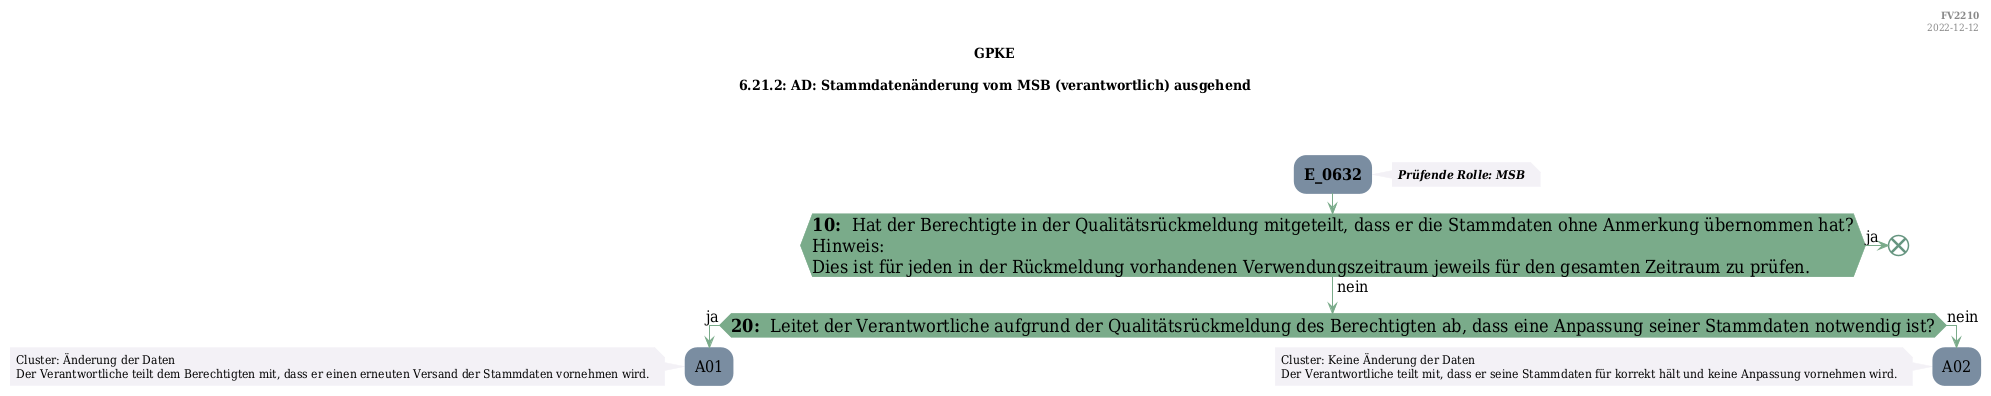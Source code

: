 @startuml
skinparam Shadowing false
skinparam NoteBorderColor #f3f1f6
skinparam NoteBackgroundColor #f3f1f6
skinparam NoteFontSize 12
skinparam ActivityBorderColor none
skinparam ActivityBackgroundColor #7a8da1
skinparam ActivityFontSize 16
skinparam ArrowColor #7aab8a
skinparam ArrowFontSize 16
skinparam ActivityDiamondBackgroundColor #7aab8a
skinparam ActivityDiamondBorderColor #7aab8a
skinparam ActivityDiamondFontSize 18
skinparam defaultFontName DejaVu Serif Condensed
skinparam ActivityEndColor #669580

header
<b>FV2210
2022-12-12
endheader

title
GPKE

6.21.2: AD: Stammdatenänderung vom MSB (verantwortlich) ausgehend



end title
:<b>E_0632</b>;
note right
<b><i>Prüfende Rolle: MSB
end note

if (<b>10: </b> Hat der Berechtigte in der Qualitätsrückmeldung mitgeteilt, dass er die Stammdaten ohne Anmerkung übernommen hat?
Hinweis:
Dies ist für jeden in der Rückmeldung vorhandenen Verwendungszeitraum jeweils für den gesamten Zeitraum zu prüfen.) then (ja)
    end
else (nein)
endif
if (<b>20: </b> Leitet der Verantwortliche aufgrund der Qualitätsrückmeldung des Berechtigten ab, dass eine Anpassung seiner Stammdaten notwendig ist?) then (ja)
    :A01;
    note left
        Cluster: Änderung der Daten
        Der Verantwortliche teilt dem Berechtigten mit, dass er einen erneuten Versand der Stammdaten vornehmen wird.
    endnote
    kill;
else (nein)
    :A02;
    note left
        Cluster: Keine Änderung der Daten
        Der Verantwortliche teilt mit, dass er seine Stammdaten für korrekt hält und keine Anpassung vornehmen wird.
    endnote
    kill;
endif

@enduml
